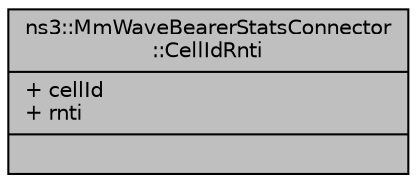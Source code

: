 digraph "ns3::MmWaveBearerStatsConnector::CellIdRnti"
{
  edge [fontname="Helvetica",fontsize="10",labelfontname="Helvetica",labelfontsize="10"];
  node [fontname="Helvetica",fontsize="10",shape=record];
  Node1 [label="{ns3::MmWaveBearerStatsConnector\l::CellIdRnti\n|+ cellId\l+ rnti\l|}",height=0.2,width=0.4,color="black", fillcolor="grey75", style="filled", fontcolor="black"];
}
